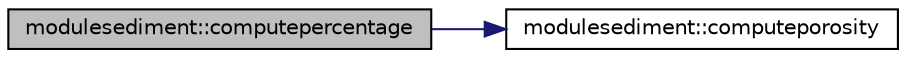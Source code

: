 digraph "modulesediment::computepercentage"
{
 // LATEX_PDF_SIZE
  edge [fontname="Helvetica",fontsize="10",labelfontname="Helvetica",labelfontsize="10"];
  node [fontname="Helvetica",fontsize="10",shape=record];
  rankdir="LR";
  Node1 [label="modulesediment::computepercentage",height=0.2,width=0.4,color="black", fillcolor="grey75", style="filled", fontcolor="black",tooltip=" "];
  Node1 -> Node2 [color="midnightblue",fontsize="10",style="solid",fontname="Helvetica"];
  Node2 [label="modulesediment::computeporosity",height=0.2,width=0.4,color="black", fillcolor="white", style="filled",URL="$namespacemodulesediment.html#a12a98e7d5cf87fedaf983b4eb24c1633",tooltip=" "];
}
